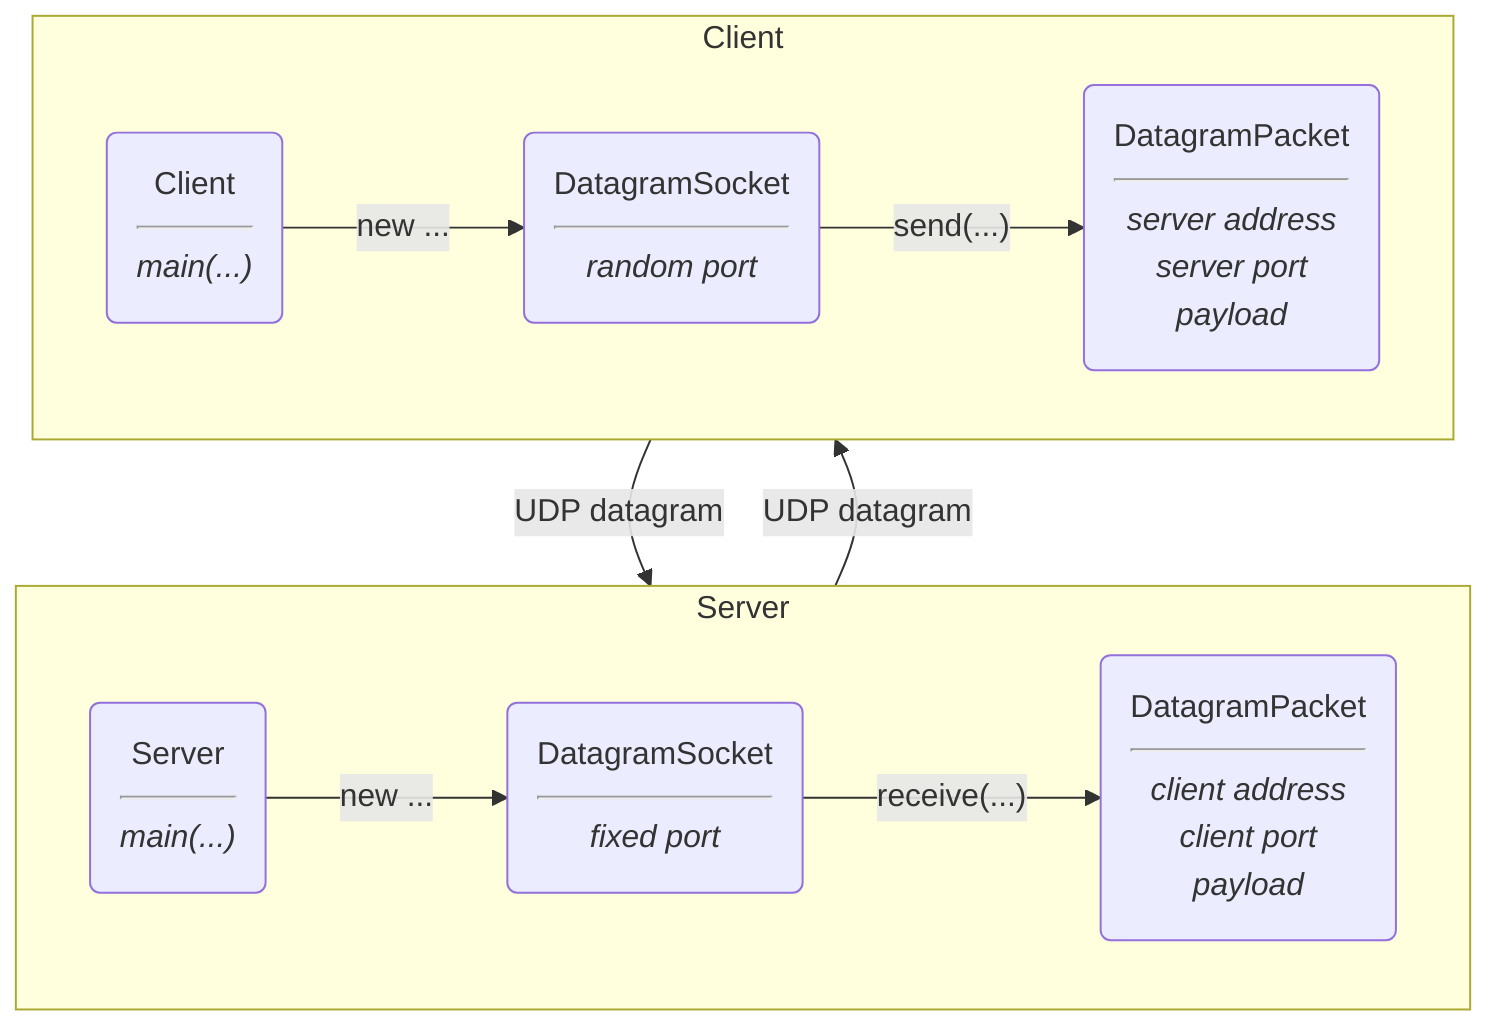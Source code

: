 flowchart

    subgraph Server

        Server1("Server<hr/><i>main(...)</i>")

        Server1 --new ...--> DatagramSocket2("DatagramSocket<hr/><i>fixed port</i>")

        DatagramSocket2 --receive(...)--> DatagramPacket2("DatagramPacket<hr/><i>client address<br/>client port<br/>payload</i>")

    end

    subgraph Client

        Client1("Client<hr/><i>main(...)</i>")

        Client1 --new ...--> DatagramSocket1("DatagramSocket<hr/><i>random port</i>")

        DatagramSocket1 --send(...)--> DatagramPacket1("DatagramPacket<hr/><i>server address<br/>server port<br/>payload</i>")

    end

    Server --UDP datagram--> Client
    Client --UDP datagram--> Server